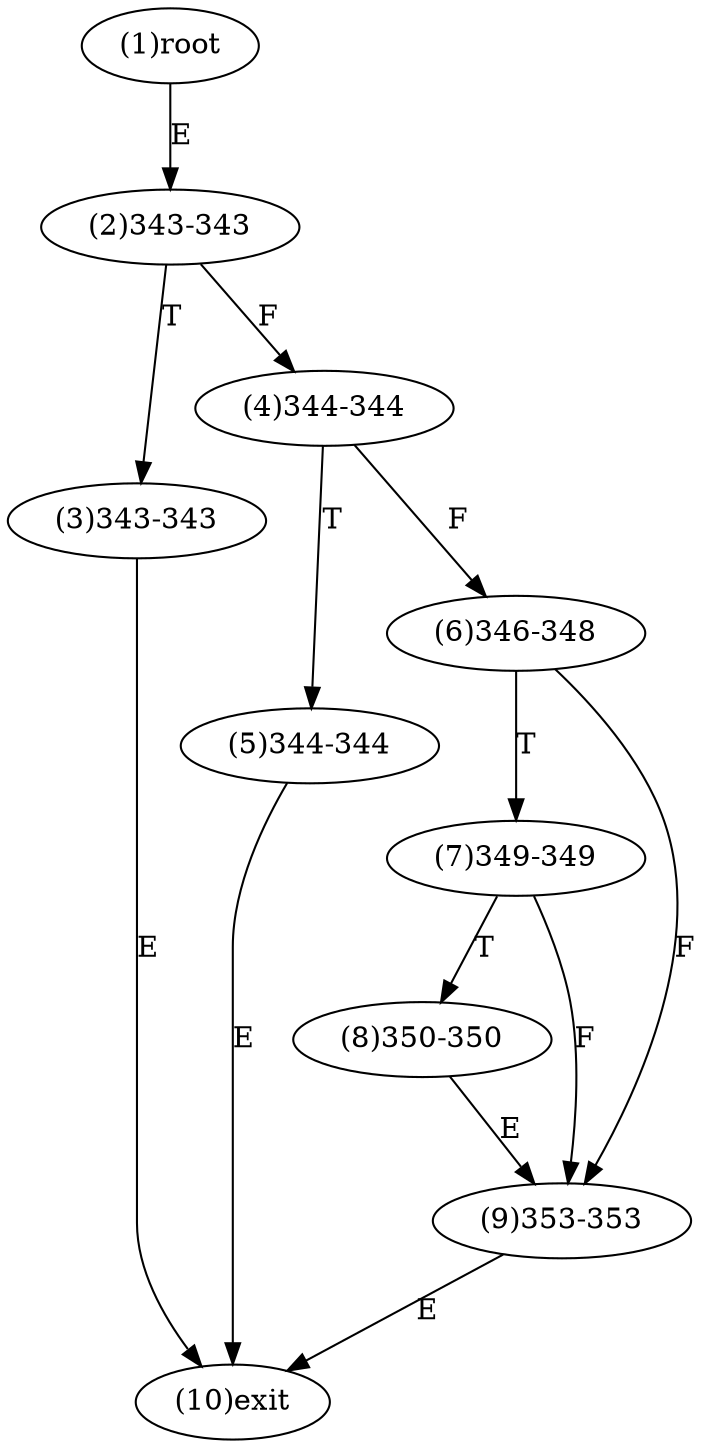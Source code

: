 digraph "" { 
1[ label="(1)root"];
2[ label="(2)343-343"];
3[ label="(3)343-343"];
4[ label="(4)344-344"];
5[ label="(5)344-344"];
6[ label="(6)346-348"];
7[ label="(7)349-349"];
8[ label="(8)350-350"];
9[ label="(9)353-353"];
10[ label="(10)exit"];
1->2[ label="E"];
2->4[ label="F"];
2->3[ label="T"];
3->10[ label="E"];
4->6[ label="F"];
4->5[ label="T"];
5->10[ label="E"];
6->9[ label="F"];
6->7[ label="T"];
7->9[ label="F"];
7->8[ label="T"];
8->9[ label="E"];
9->10[ label="E"];
}